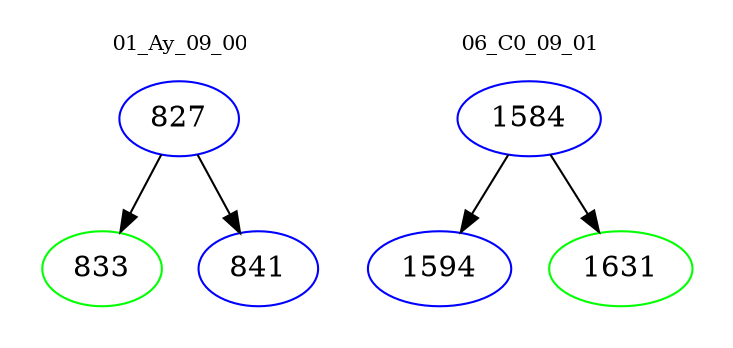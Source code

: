 digraph{
subgraph cluster_0 {
color = white
label = "01_Ay_09_00";
fontsize=10;
T0_827 [label="827", color="blue"]
T0_827 -> T0_833 [color="black"]
T0_833 [label="833", color="green"]
T0_827 -> T0_841 [color="black"]
T0_841 [label="841", color="blue"]
}
subgraph cluster_1 {
color = white
label = "06_C0_09_01";
fontsize=10;
T1_1584 [label="1584", color="blue"]
T1_1584 -> T1_1594 [color="black"]
T1_1594 [label="1594", color="blue"]
T1_1584 -> T1_1631 [color="black"]
T1_1631 [label="1631", color="green"]
}
}
